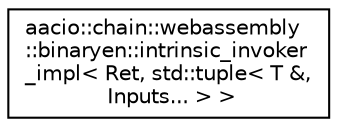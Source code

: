 digraph "Graphical Class Hierarchy"
{
  edge [fontname="Helvetica",fontsize="10",labelfontname="Helvetica",labelfontsize="10"];
  node [fontname="Helvetica",fontsize="10",shape=record];
  rankdir="LR";
  Node0 [label="aacio::chain::webassembly\l::binaryen::intrinsic_invoker\l_impl\< Ret, std::tuple\< T &,\l Inputs... \> \>",height=0.2,width=0.4,color="black", fillcolor="white", style="filled",URL="$structaacio_1_1chain_1_1webassembly_1_1binaryen_1_1intrinsic__invoker__impl_3_01_ret_00_01std_1_87da50f1958784fb8e518dc628a533d1.html"];
}
